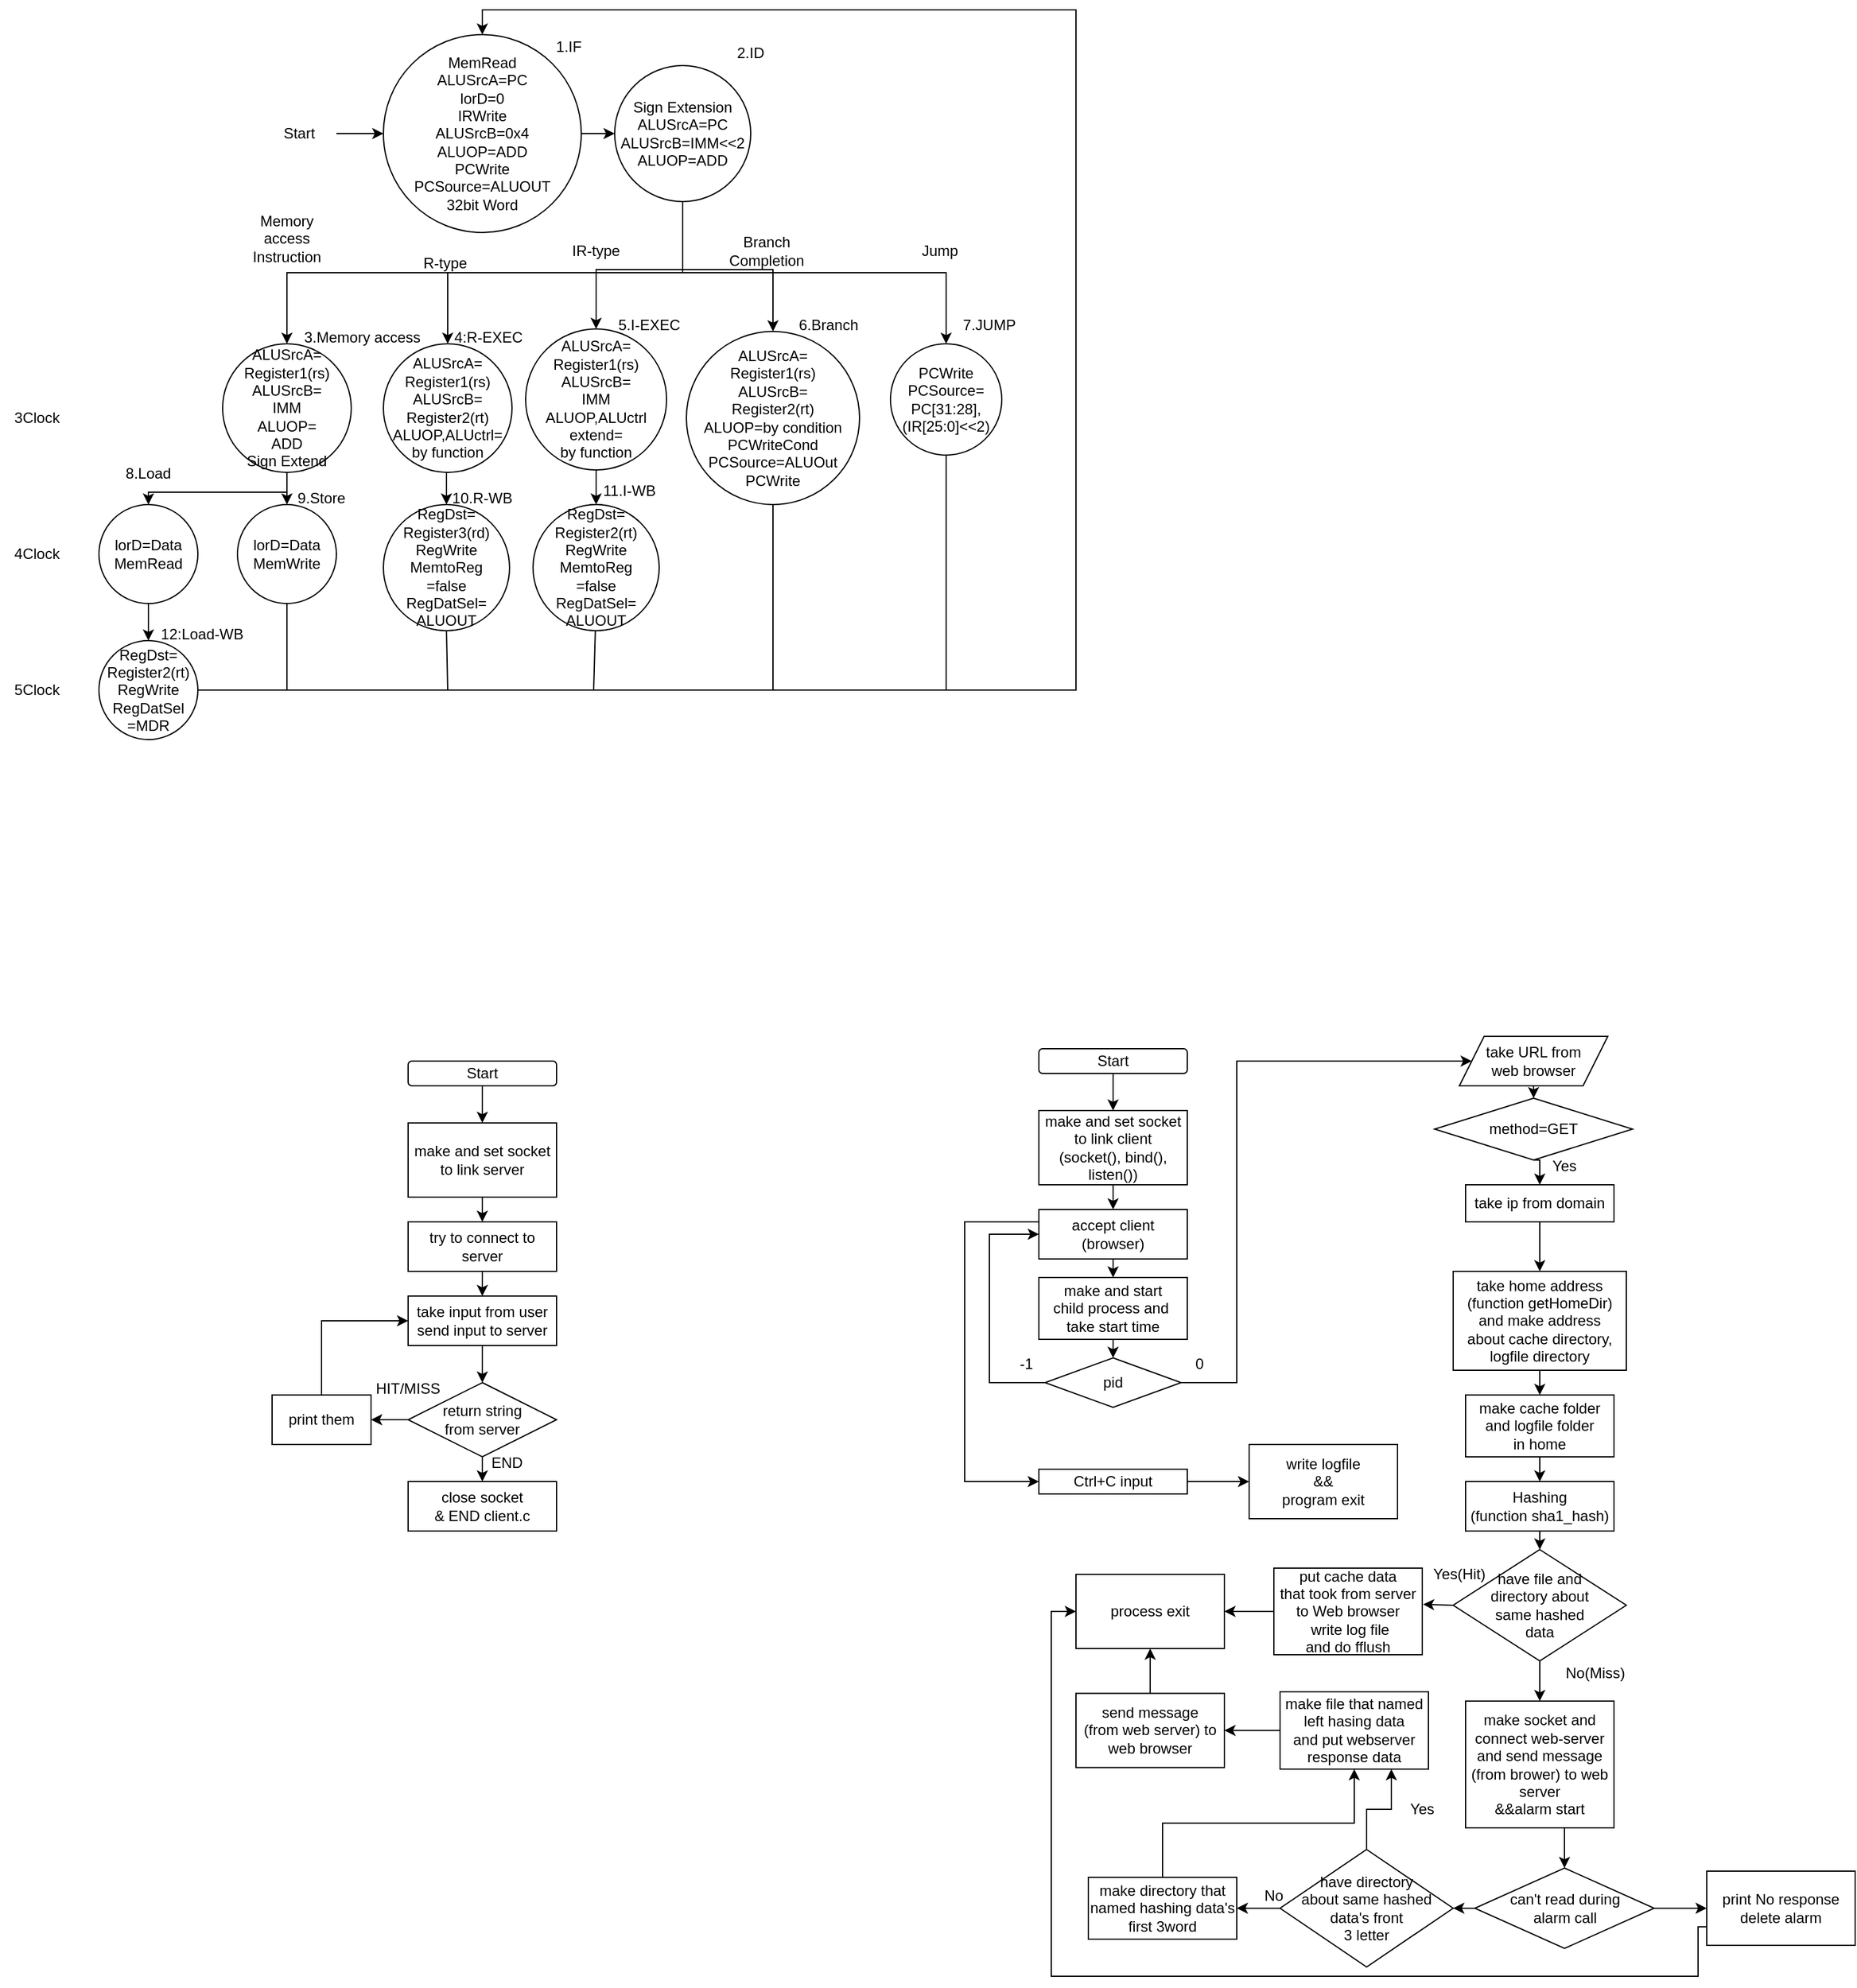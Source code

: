 <mxfile version="18.0.6" type="github"><diagram id="t_6TBzPHU2TRJwSv7pgD" name="Page-1"><mxGraphModel dx="3137" dy="1996" grid="1" gridSize="10" guides="1" tooltips="1" connect="1" arrows="1" fold="1" page="1" pageScale="1" pageWidth="827" pageHeight="1169" math="0" shadow="0"><root><mxCell id="0"/><mxCell id="1" parent="0"/><mxCell id="Y2z3vIwUoCFuLzMh5WhQ-5" style="edgeStyle=orthogonalEdgeStyle;rounded=0;orthogonalLoop=1;jettySize=auto;html=1;exitX=0.5;exitY=1;exitDx=0;exitDy=0;entryX=0.5;entryY=0;entryDx=0;entryDy=0;" parent="1" source="vjKsTmlLSWJOUTj1bVv7-1" target="Y2z3vIwUoCFuLzMh5WhQ-4" edge="1"><mxGeometry relative="1" as="geometry"/></mxCell><mxCell id="vjKsTmlLSWJOUTj1bVv7-1" value="Start" style="rounded=1;whiteSpace=wrap;html=1;" parent="1" vertex="1"><mxGeometry x="-180" y="-30" width="120" height="20" as="geometry"/></mxCell><mxCell id="vu2SXQQRVCWnUn75O9n0-8" style="edgeStyle=orthogonalEdgeStyle;rounded=0;orthogonalLoop=1;jettySize=auto;html=1;exitX=0.5;exitY=1;exitDx=0;exitDy=0;entryX=0.5;entryY=0;entryDx=0;entryDy=0;" parent="1" source="vjKsTmlLSWJOUTj1bVv7-12" target="vu2SXQQRVCWnUn75O9n0-7" edge="1"><mxGeometry relative="1" as="geometry"/></mxCell><mxCell id="vjKsTmlLSWJOUTj1bVv7-12" value="Hashing&lt;br&gt;(function sha1_hash)" style="rounded=0;whiteSpace=wrap;html=1;" parent="1" vertex="1"><mxGeometry x="165" y="320" width="120" height="40" as="geometry"/></mxCell><mxCell id="I2Csi39uXCIvPB88gHjd-7" style="edgeStyle=orthogonalEdgeStyle;rounded=0;orthogonalLoop=1;jettySize=auto;html=1;exitX=0.5;exitY=1;exitDx=0;exitDy=0;entryX=0.5;entryY=0;entryDx=0;entryDy=0;" parent="1" source="I2Csi39uXCIvPB88gHjd-2" target="I2Csi39uXCIvPB88gHjd-6" edge="1"><mxGeometry relative="1" as="geometry"/></mxCell><mxCell id="I2Csi39uXCIvPB88gHjd-2" value="take home address&lt;br&gt;(function getHomeDir)&lt;br&gt;and make address&lt;br&gt;about cache directory,&lt;br&gt;logfile directory" style="rounded=0;whiteSpace=wrap;html=1;" parent="1" vertex="1"><mxGeometry x="155" y="150" width="140" height="80" as="geometry"/></mxCell><mxCell id="nNZ8SvuSxZ7z4wQWRkxc-19" style="edgeStyle=orthogonalEdgeStyle;rounded=0;orthogonalLoop=1;jettySize=auto;html=1;exitX=0.5;exitY=1;exitDx=0;exitDy=0;entryX=0.5;entryY=0;entryDx=0;entryDy=0;" parent="1" source="I2Csi39uXCIvPB88gHjd-6" edge="1"><mxGeometry relative="1" as="geometry"><mxPoint x="225" y="320" as="targetPoint"/></mxGeometry></mxCell><mxCell id="I2Csi39uXCIvPB88gHjd-6" value="make cache folder and logfile folder&lt;br&gt;in home" style="rounded=0;whiteSpace=wrap;html=1;" parent="1" vertex="1"><mxGeometry x="165" y="250" width="120" height="50" as="geometry"/></mxCell><mxCell id="CQIo6EbV2_NXLOoVZTtR-18" style="edgeStyle=orthogonalEdgeStyle;rounded=0;orthogonalLoop=1;jettySize=auto;html=1;exitX=0;exitY=0.5;exitDx=0;exitDy=0;entryX=1;entryY=0.5;entryDx=0;entryDy=0;" parent="1" source="I2Csi39uXCIvPB88gHjd-12" target="CQIo6EbV2_NXLOoVZTtR-17" edge="1"><mxGeometry relative="1" as="geometry"/></mxCell><mxCell id="I2Csi39uXCIvPB88gHjd-12" value="make file that named left hasing data&lt;br&gt;and put webserver&lt;br&gt;response data" style="rounded=0;whiteSpace=wrap;html=1;" parent="1" vertex="1"><mxGeometry x="15" y="490" width="120" height="62.5" as="geometry"/></mxCell><mxCell id="vu2SXQQRVCWnUn75O9n0-13" style="edgeStyle=orthogonalEdgeStyle;rounded=0;orthogonalLoop=1;jettySize=auto;html=1;exitX=0;exitY=0.5;exitDx=0;exitDy=0;entryX=1.005;entryY=0.418;entryDx=0;entryDy=0;entryPerimeter=0;" parent="1" source="vu2SXQQRVCWnUn75O9n0-7" edge="1"><mxGeometry relative="1" as="geometry"><mxPoint x="130.55" y="419.26" as="targetPoint"/><Array as="points"><mxPoint x="131" y="420"/></Array></mxGeometry></mxCell><mxCell id="CQIo6EbV2_NXLOoVZTtR-10" style="edgeStyle=orthogonalEdgeStyle;rounded=0;orthogonalLoop=1;jettySize=auto;html=1;exitX=0.5;exitY=1;exitDx=0;exitDy=0;entryX=0.5;entryY=0;entryDx=0;entryDy=0;" parent="1" source="vu2SXQQRVCWnUn75O9n0-7" target="CQIo6EbV2_NXLOoVZTtR-6" edge="1"><mxGeometry relative="1" as="geometry"/></mxCell><mxCell id="vu2SXQQRVCWnUn75O9n0-7" value="have file and &lt;br&gt;directory about &lt;br&gt;same hashed &lt;br&gt;data" style="rhombus;whiteSpace=wrap;html=1;" parent="1" vertex="1"><mxGeometry x="155" y="375" width="140" height="90" as="geometry"/></mxCell><mxCell id="vu2SXQQRVCWnUn75O9n0-11" value="No(Miss)" style="text;html=1;strokeColor=none;fillColor=none;align=center;verticalAlign=middle;whiteSpace=wrap;rounded=0;" parent="1" vertex="1"><mxGeometry x="240" y="460" width="60" height="30" as="geometry"/></mxCell><mxCell id="vu2SXQQRVCWnUn75O9n0-18" value="Yes(Hit)" style="text;html=1;strokeColor=none;fillColor=none;align=center;verticalAlign=middle;whiteSpace=wrap;rounded=0;" parent="1" vertex="1"><mxGeometry x="130" y="380" width="60" height="30" as="geometry"/></mxCell><mxCell id="hi08b6Fvkj_9URR9vYfA-6" style="edgeStyle=orthogonalEdgeStyle;rounded=0;orthogonalLoop=1;jettySize=auto;html=1;exitX=0.5;exitY=0;exitDx=0;exitDy=0;entryX=0.5;entryY=1;entryDx=0;entryDy=0;" parent="1" source="hi08b6Fvkj_9URR9vYfA-2" target="I2Csi39uXCIvPB88gHjd-12" edge="1"><mxGeometry relative="1" as="geometry"/></mxCell><mxCell id="hi08b6Fvkj_9URR9vYfA-2" value="make directory that named hashing data's first 3word" style="rounded=0;whiteSpace=wrap;html=1;" parent="1" vertex="1"><mxGeometry x="-140" y="640" width="120" height="50" as="geometry"/></mxCell><mxCell id="hi08b6Fvkj_9URR9vYfA-7" value="Yes" style="text;html=1;strokeColor=none;fillColor=none;align=center;verticalAlign=middle;whiteSpace=wrap;rounded=0;" parent="1" vertex="1"><mxGeometry x="100" y="570" width="60" height="30" as="geometry"/></mxCell><mxCell id="nNZ8SvuSxZ7z4wQWRkxc-5" style="edgeStyle=orthogonalEdgeStyle;rounded=0;orthogonalLoop=1;jettySize=auto;html=1;exitX=0.5;exitY=1;exitDx=0;exitDy=0;entryX=0.5;entryY=0;entryDx=0;entryDy=0;" parent="1" source="Y2z3vIwUoCFuLzMh5WhQ-4" target="nNZ8SvuSxZ7z4wQWRkxc-4" edge="1"><mxGeometry relative="1" as="geometry"/></mxCell><mxCell id="Y2z3vIwUoCFuLzMh5WhQ-4" value="make and set socket to link client&lt;br&gt;(socket(), bind(), listen())" style="rounded=0;whiteSpace=wrap;html=1;" parent="1" vertex="1"><mxGeometry x="-180" y="20" width="120" height="60" as="geometry"/></mxCell><mxCell id="nNZ8SvuSxZ7z4wQWRkxc-8" style="edgeStyle=orthogonalEdgeStyle;rounded=0;orthogonalLoop=1;jettySize=auto;html=1;exitX=0.5;exitY=1;exitDx=0;exitDy=0;entryX=0.5;entryY=0;entryDx=0;entryDy=0;" parent="1" source="nNZ8SvuSxZ7z4wQWRkxc-4" target="nNZ8SvuSxZ7z4wQWRkxc-16" edge="1"><mxGeometry relative="1" as="geometry"><mxPoint x="-120.0" y="160" as="targetPoint"/></mxGeometry></mxCell><mxCell id="WwQHylQN8OvRQ_REzNWH-6" style="edgeStyle=orthogonalEdgeStyle;rounded=0;orthogonalLoop=1;jettySize=auto;html=1;exitX=0;exitY=0.25;exitDx=0;exitDy=0;entryX=0;entryY=0.5;entryDx=0;entryDy=0;" edge="1" parent="1" source="nNZ8SvuSxZ7z4wQWRkxc-4" target="WwQHylQN8OvRQ_REzNWH-5"><mxGeometry relative="1" as="geometry"><Array as="points"><mxPoint x="-240" y="110"/><mxPoint x="-240" y="320"/></Array></mxGeometry></mxCell><mxCell id="nNZ8SvuSxZ7z4wQWRkxc-4" value="accept client&lt;br&gt;(browser)" style="rounded=0;whiteSpace=wrap;html=1;" parent="1" vertex="1"><mxGeometry x="-180" y="100" width="120" height="40" as="geometry"/></mxCell><mxCell id="nNZ8SvuSxZ7z4wQWRkxc-11" style="edgeStyle=orthogonalEdgeStyle;rounded=0;orthogonalLoop=1;jettySize=auto;html=1;exitX=0.5;exitY=1;exitDx=0;exitDy=0;entryX=0.5;entryY=0;entryDx=0;entryDy=0;" parent="1" target="nNZ8SvuSxZ7z4wQWRkxc-10" edge="1"><mxGeometry relative="1" as="geometry"><mxPoint x="-120.0" y="200" as="sourcePoint"/></mxGeometry></mxCell><mxCell id="nNZ8SvuSxZ7z4wQWRkxc-14" style="edgeStyle=orthogonalEdgeStyle;rounded=0;orthogonalLoop=1;jettySize=auto;html=1;exitX=0;exitY=0.5;exitDx=0;exitDy=0;entryX=0;entryY=0.5;entryDx=0;entryDy=0;" parent="1" source="nNZ8SvuSxZ7z4wQWRkxc-10" target="nNZ8SvuSxZ7z4wQWRkxc-4" edge="1"><mxGeometry relative="1" as="geometry"><Array as="points"><mxPoint x="-220" y="240"/><mxPoint x="-220" y="120"/></Array></mxGeometry></mxCell><mxCell id="nNZ8SvuSxZ7z4wQWRkxc-10" value="pid" style="rhombus;whiteSpace=wrap;html=1;" parent="1" vertex="1"><mxGeometry x="-175" y="220" width="110" height="40" as="geometry"/></mxCell><mxCell id="nNZ8SvuSxZ7z4wQWRkxc-20" style="edgeStyle=orthogonalEdgeStyle;rounded=0;orthogonalLoop=1;jettySize=auto;html=1;exitX=0.25;exitY=1;exitDx=0;exitDy=0;entryX=0;entryY=0.5;entryDx=0;entryDy=0;" parent="1" source="nNZ8SvuSxZ7z4wQWRkxc-13" target="nNZ8SvuSxZ7z4wQWRkxc-17" edge="1"><mxGeometry relative="1" as="geometry"><Array as="points"><mxPoint x="-20" y="240"/><mxPoint x="-20" y="-20"/></Array></mxGeometry></mxCell><mxCell id="nNZ8SvuSxZ7z4wQWRkxc-13" value="0" style="text;html=1;strokeColor=none;fillColor=none;align=center;verticalAlign=middle;whiteSpace=wrap;rounded=0;" parent="1" vertex="1"><mxGeometry x="-80" y="210" width="60" height="30" as="geometry"/></mxCell><mxCell id="nNZ8SvuSxZ7z4wQWRkxc-15" value="-1" style="text;html=1;strokeColor=none;fillColor=none;align=center;verticalAlign=middle;whiteSpace=wrap;rounded=0;" parent="1" vertex="1"><mxGeometry x="-220" y="210" width="60" height="30" as="geometry"/></mxCell><mxCell id="nNZ8SvuSxZ7z4wQWRkxc-16" value="make and start&lt;br&gt;child process and&amp;nbsp;&lt;br&gt;take start time" style="rounded=0;whiteSpace=wrap;html=1;" parent="1" vertex="1"><mxGeometry x="-180" y="155" width="120" height="50" as="geometry"/></mxCell><mxCell id="Y353RMJcFQ483p9i0vvd-2" style="edgeStyle=orthogonalEdgeStyle;rounded=0;orthogonalLoop=1;jettySize=auto;html=1;exitX=0.5;exitY=1;exitDx=0;exitDy=0;entryX=0.5;entryY=0;entryDx=0;entryDy=0;" parent="1" source="nNZ8SvuSxZ7z4wQWRkxc-17" target="Y353RMJcFQ483p9i0vvd-1" edge="1"><mxGeometry relative="1" as="geometry"/></mxCell><mxCell id="nNZ8SvuSxZ7z4wQWRkxc-17" value="take URL from&lt;br&gt;web browser" style="shape=parallelogram;perimeter=parallelogramPerimeter;whiteSpace=wrap;html=1;fixedSize=1;" parent="1" vertex="1"><mxGeometry x="160" y="-40" width="120" height="40" as="geometry"/></mxCell><mxCell id="nNZ8SvuSxZ7z4wQWRkxc-32" style="edgeStyle=orthogonalEdgeStyle;rounded=0;orthogonalLoop=1;jettySize=auto;html=1;exitX=0.5;exitY=1;exitDx=0;exitDy=0;entryX=0.5;entryY=0;entryDx=0;entryDy=0;" parent="1" source="nNZ8SvuSxZ7z4wQWRkxc-33" target="nNZ8SvuSxZ7z4wQWRkxc-35" edge="1"><mxGeometry relative="1" as="geometry"/></mxCell><mxCell id="nNZ8SvuSxZ7z4wQWRkxc-33" value="Start" style="rounded=1;whiteSpace=wrap;html=1;" parent="1" vertex="1"><mxGeometry x="-690" y="-20" width="120" height="20" as="geometry"/></mxCell><mxCell id="nNZ8SvuSxZ7z4wQWRkxc-34" style="edgeStyle=orthogonalEdgeStyle;rounded=0;orthogonalLoop=1;jettySize=auto;html=1;exitX=0.5;exitY=1;exitDx=0;exitDy=0;entryX=0.5;entryY=0;entryDx=0;entryDy=0;" parent="1" source="nNZ8SvuSxZ7z4wQWRkxc-35" target="nNZ8SvuSxZ7z4wQWRkxc-37" edge="1"><mxGeometry relative="1" as="geometry"/></mxCell><mxCell id="nNZ8SvuSxZ7z4wQWRkxc-35" value="make and set socket to link server" style="rounded=0;whiteSpace=wrap;html=1;" parent="1" vertex="1"><mxGeometry x="-690" y="30" width="120" height="60" as="geometry"/></mxCell><mxCell id="nNZ8SvuSxZ7z4wQWRkxc-45" style="edgeStyle=orthogonalEdgeStyle;rounded=0;orthogonalLoop=1;jettySize=auto;html=1;exitX=0.5;exitY=1;exitDx=0;exitDy=0;entryX=0.5;entryY=0;entryDx=0;entryDy=0;" parent="1" source="nNZ8SvuSxZ7z4wQWRkxc-37" target="nNZ8SvuSxZ7z4wQWRkxc-44" edge="1"><mxGeometry relative="1" as="geometry"/></mxCell><mxCell id="nNZ8SvuSxZ7z4wQWRkxc-37" value="try to connect to server" style="rounded=0;whiteSpace=wrap;html=1;" parent="1" vertex="1"><mxGeometry x="-690" y="110" width="120" height="40" as="geometry"/></mxCell><mxCell id="nNZ8SvuSxZ7z4wQWRkxc-47" style="edgeStyle=orthogonalEdgeStyle;rounded=0;orthogonalLoop=1;jettySize=auto;html=1;exitX=0.5;exitY=1;exitDx=0;exitDy=0;entryX=0.5;entryY=0;entryDx=0;entryDy=0;" parent="1" source="nNZ8SvuSxZ7z4wQWRkxc-44" edge="1"><mxGeometry relative="1" as="geometry"><mxPoint x="-630" y="240" as="targetPoint"/></mxGeometry></mxCell><mxCell id="nNZ8SvuSxZ7z4wQWRkxc-44" value="take input from user&lt;br&gt;send input to server" style="rounded=0;whiteSpace=wrap;html=1;" parent="1" vertex="1"><mxGeometry x="-690" y="170" width="120" height="40" as="geometry"/></mxCell><mxCell id="nNZ8SvuSxZ7z4wQWRkxc-50" style="edgeStyle=orthogonalEdgeStyle;rounded=0;orthogonalLoop=1;jettySize=auto;html=1;exitX=0;exitY=0.5;exitDx=0;exitDy=0;entryX=1;entryY=0.5;entryDx=0;entryDy=0;" parent="1" source="nNZ8SvuSxZ7z4wQWRkxc-48" target="nNZ8SvuSxZ7z4wQWRkxc-49" edge="1"><mxGeometry relative="1" as="geometry"/></mxCell><mxCell id="nNZ8SvuSxZ7z4wQWRkxc-54" style="edgeStyle=orthogonalEdgeStyle;rounded=0;orthogonalLoop=1;jettySize=auto;html=1;exitX=0.5;exitY=1;exitDx=0;exitDy=0;entryX=0.5;entryY=0;entryDx=0;entryDy=0;" parent="1" source="nNZ8SvuSxZ7z4wQWRkxc-48" target="nNZ8SvuSxZ7z4wQWRkxc-53" edge="1"><mxGeometry relative="1" as="geometry"/></mxCell><mxCell id="nNZ8SvuSxZ7z4wQWRkxc-48" value="return string&lt;br&gt;from server" style="rhombus;whiteSpace=wrap;html=1;" parent="1" vertex="1"><mxGeometry x="-690" y="240" width="120" height="60" as="geometry"/></mxCell><mxCell id="nNZ8SvuSxZ7z4wQWRkxc-51" style="edgeStyle=orthogonalEdgeStyle;rounded=0;orthogonalLoop=1;jettySize=auto;html=1;exitX=0.5;exitY=0;exitDx=0;exitDy=0;entryX=0;entryY=0.5;entryDx=0;entryDy=0;" parent="1" source="nNZ8SvuSxZ7z4wQWRkxc-49" target="nNZ8SvuSxZ7z4wQWRkxc-44" edge="1"><mxGeometry relative="1" as="geometry"/></mxCell><mxCell id="nNZ8SvuSxZ7z4wQWRkxc-49" value="print them" style="rounded=0;whiteSpace=wrap;html=1;" parent="1" vertex="1"><mxGeometry x="-800" y="250" width="80" height="40" as="geometry"/></mxCell><mxCell id="nNZ8SvuSxZ7z4wQWRkxc-52" value="HIT/MISS" style="text;html=1;strokeColor=none;fillColor=none;align=center;verticalAlign=middle;whiteSpace=wrap;rounded=0;" parent="1" vertex="1"><mxGeometry x="-720" y="230" width="60" height="30" as="geometry"/></mxCell><mxCell id="nNZ8SvuSxZ7z4wQWRkxc-53" value="close socket&lt;br&gt;&amp;amp; END client.c" style="rounded=0;whiteSpace=wrap;html=1;" parent="1" vertex="1"><mxGeometry x="-690" y="320" width="120" height="40" as="geometry"/></mxCell><mxCell id="nNZ8SvuSxZ7z4wQWRkxc-55" value="END" style="text;html=1;strokeColor=none;fillColor=none;align=center;verticalAlign=middle;whiteSpace=wrap;rounded=0;" parent="1" vertex="1"><mxGeometry x="-640" y="290" width="60" height="30" as="geometry"/></mxCell><mxCell id="oSIjcXwGBruGF7GxRcp6-10" style="edgeStyle=orthogonalEdgeStyle;rounded=0;orthogonalLoop=1;jettySize=auto;html=1;exitX=1;exitY=0.5;exitDx=0;exitDy=0;entryX=0;entryY=0.5;entryDx=0;entryDy=0;" parent="1" source="oSIjcXwGBruGF7GxRcp6-2" target="oSIjcXwGBruGF7GxRcp6-3" edge="1"><mxGeometry relative="1" as="geometry"/></mxCell><mxCell id="oSIjcXwGBruGF7GxRcp6-2" value="MemRead&lt;br&gt;ALUSrcA=PC&lt;br&gt;lorD=0&lt;br&gt;IRWrite&lt;br&gt;ALUSrcB=0x4&lt;br&gt;ALUOP=ADD&lt;br&gt;PCWrite&lt;br&gt;PCSource=ALUOUT&lt;br&gt;32bit Word" style="ellipse;whiteSpace=wrap;html=1;aspect=fixed;" parent="1" vertex="1"><mxGeometry x="-710" y="-850" width="160" height="160" as="geometry"/></mxCell><mxCell id="oSIjcXwGBruGF7GxRcp6-11" style="edgeStyle=orthogonalEdgeStyle;rounded=0;orthogonalLoop=1;jettySize=auto;html=1;exitX=0.5;exitY=1;exitDx=0;exitDy=0;entryX=0.5;entryY=0;entryDx=0;entryDy=0;" parent="1" source="oSIjcXwGBruGF7GxRcp6-3" target="oSIjcXwGBruGF7GxRcp6-9" edge="1"><mxGeometry relative="1" as="geometry"/></mxCell><mxCell id="oSIjcXwGBruGF7GxRcp6-12" style="edgeStyle=orthogonalEdgeStyle;rounded=0;orthogonalLoop=1;jettySize=auto;html=1;exitX=0.5;exitY=1;exitDx=0;exitDy=0;entryX=0.5;entryY=0;entryDx=0;entryDy=0;" parent="1" source="oSIjcXwGBruGF7GxRcp6-3" target="oSIjcXwGBruGF7GxRcp6-4" edge="1"><mxGeometry relative="1" as="geometry"/></mxCell><mxCell id="oSIjcXwGBruGF7GxRcp6-13" style="edgeStyle=orthogonalEdgeStyle;rounded=0;orthogonalLoop=1;jettySize=auto;html=1;exitX=0.5;exitY=1;exitDx=0;exitDy=0;entryX=0.5;entryY=0;entryDx=0;entryDy=0;" parent="1" source="oSIjcXwGBruGF7GxRcp6-3" target="oSIjcXwGBruGF7GxRcp6-5" edge="1"><mxGeometry relative="1" as="geometry"><Array as="points"><mxPoint x="-468" y="-660"/><mxPoint x="-538" y="-660"/></Array></mxGeometry></mxCell><mxCell id="oSIjcXwGBruGF7GxRcp6-14" style="edgeStyle=orthogonalEdgeStyle;rounded=0;orthogonalLoop=1;jettySize=auto;html=1;exitX=0.5;exitY=1;exitDx=0;exitDy=0;entryX=0.5;entryY=0;entryDx=0;entryDy=0;" parent="1" source="oSIjcXwGBruGF7GxRcp6-3" target="oSIjcXwGBruGF7GxRcp6-6" edge="1"><mxGeometry relative="1" as="geometry"><Array as="points"><mxPoint x="-468" y="-660"/><mxPoint x="-395" y="-660"/></Array></mxGeometry></mxCell><mxCell id="oSIjcXwGBruGF7GxRcp6-15" style="edgeStyle=orthogonalEdgeStyle;rounded=0;orthogonalLoop=1;jettySize=auto;html=1;exitX=0.5;exitY=1;exitDx=0;exitDy=0;entryX=0.5;entryY=0;entryDx=0;entryDy=0;" parent="1" source="oSIjcXwGBruGF7GxRcp6-3" target="oSIjcXwGBruGF7GxRcp6-7" edge="1"><mxGeometry relative="1" as="geometry"/></mxCell><mxCell id="oSIjcXwGBruGF7GxRcp6-3" value="Sign Extension&lt;br&gt;ALUSrcA=PC&lt;br&gt;ALUSrcB=IMM&amp;lt;&amp;lt;2&lt;br&gt;ALUOP=ADD" style="ellipse;whiteSpace=wrap;html=1;aspect=fixed;" parent="1" vertex="1"><mxGeometry x="-523" y="-825" width="110" height="110" as="geometry"/></mxCell><mxCell id="oSIjcXwGBruGF7GxRcp6-32" style="edgeStyle=orthogonalEdgeStyle;rounded=0;orthogonalLoop=1;jettySize=auto;html=1;exitX=0.5;exitY=1;exitDx=0;exitDy=0;entryX=0.5;entryY=0;entryDx=0;entryDy=0;" parent="1" source="oSIjcXwGBruGF7GxRcp6-4" target="oSIjcXwGBruGF7GxRcp6-28" edge="1"><mxGeometry relative="1" as="geometry"/></mxCell><mxCell id="oSIjcXwGBruGF7GxRcp6-4" value="ALUSrcA=&lt;br&gt;Register1(rs)&lt;br&gt;ALUSrcB=&lt;br&gt;Register2(rt)&lt;br&gt;ALUOP,ALUctrl= &lt;br&gt;by function" style="ellipse;whiteSpace=wrap;html=1;aspect=fixed;" parent="1" vertex="1"><mxGeometry x="-710" y="-600" width="104" height="104" as="geometry"/></mxCell><mxCell id="oSIjcXwGBruGF7GxRcp6-34" style="edgeStyle=orthogonalEdgeStyle;rounded=0;orthogonalLoop=1;jettySize=auto;html=1;exitX=0.5;exitY=1;exitDx=0;exitDy=0;entryX=0.5;entryY=0;entryDx=0;entryDy=0;" parent="1" source="oSIjcXwGBruGF7GxRcp6-5" target="oSIjcXwGBruGF7GxRcp6-33" edge="1"><mxGeometry relative="1" as="geometry"/></mxCell><mxCell id="oSIjcXwGBruGF7GxRcp6-5" value="ALUSrcA=&lt;br&gt;Register1(rs)&lt;br&gt;ALUSrcB=&lt;br&gt;IMM&lt;br&gt;ALUOP,ALUctrl&lt;br&gt;extend= &lt;br&gt;by function" style="ellipse;whiteSpace=wrap;html=1;aspect=fixed;" parent="1" vertex="1"><mxGeometry x="-595" y="-612" width="114" height="114" as="geometry"/></mxCell><mxCell id="oSIjcXwGBruGF7GxRcp6-6" value="ALUSrcA=&lt;br&gt;Register1(rs)&lt;br&gt;ALUSrcB=&lt;br&gt;Register2(rt)&lt;br&gt;ALUOP=by condition&lt;br&gt;PCWriteCond&lt;br&gt;PCSource=ALUOut&lt;br&gt;PCWrite" style="ellipse;whiteSpace=wrap;html=1;aspect=fixed;" parent="1" vertex="1"><mxGeometry x="-465" y="-610" width="140" height="140" as="geometry"/></mxCell><mxCell id="oSIjcXwGBruGF7GxRcp6-7" value="PCWrite&lt;br&gt;PCSource=&lt;br&gt;PC[31:28],(IR[25:0]&amp;lt;&amp;lt;2)" style="ellipse;whiteSpace=wrap;html=1;aspect=fixed;" parent="1" vertex="1"><mxGeometry x="-300" y="-600" width="90" height="90" as="geometry"/></mxCell><mxCell id="oSIjcXwGBruGF7GxRcp6-24" style="edgeStyle=orthogonalEdgeStyle;rounded=0;orthogonalLoop=1;jettySize=auto;html=1;exitX=0.5;exitY=1;exitDx=0;exitDy=0;entryX=0.5;entryY=0;entryDx=0;entryDy=0;" parent="1" source="oSIjcXwGBruGF7GxRcp6-9" target="oSIjcXwGBruGF7GxRcp6-22" edge="1"><mxGeometry relative="1" as="geometry"/></mxCell><mxCell id="oSIjcXwGBruGF7GxRcp6-25" style="edgeStyle=orthogonalEdgeStyle;rounded=0;orthogonalLoop=1;jettySize=auto;html=1;exitX=0.5;exitY=1;exitDx=0;exitDy=0;entryX=0.5;entryY=0;entryDx=0;entryDy=0;" parent="1" source="oSIjcXwGBruGF7GxRcp6-9" target="oSIjcXwGBruGF7GxRcp6-23" edge="1"><mxGeometry relative="1" as="geometry"><Array as="points"><mxPoint x="-788" y="-480"/><mxPoint x="-900" y="-480"/></Array></mxGeometry></mxCell><mxCell id="oSIjcXwGBruGF7GxRcp6-9" value="ALUSrcA=&lt;br&gt;Register1(rs)&lt;br&gt;ALUSrcB=&lt;br&gt;IMM&lt;br&gt;ALUOP= &lt;br&gt;ADD&lt;br&gt;Sign Extend" style="ellipse;whiteSpace=wrap;html=1;aspect=fixed;" parent="1" vertex="1"><mxGeometry x="-840" y="-600" width="104" height="104" as="geometry"/></mxCell><mxCell id="oSIjcXwGBruGF7GxRcp6-16" value="Memory access&lt;br&gt;Instruction" style="text;html=1;strokeColor=none;fillColor=none;align=center;verticalAlign=middle;whiteSpace=wrap;rounded=0;" parent="1" vertex="1"><mxGeometry x="-818" y="-700" width="60" height="30" as="geometry"/></mxCell><mxCell id="oSIjcXwGBruGF7GxRcp6-17" value="R-type" style="text;html=1;strokeColor=none;fillColor=none;align=center;verticalAlign=middle;whiteSpace=wrap;rounded=0;" parent="1" vertex="1"><mxGeometry x="-690" y="-680" width="60" height="30" as="geometry"/></mxCell><mxCell id="oSIjcXwGBruGF7GxRcp6-18" value="IR-type" style="text;html=1;strokeColor=none;fillColor=none;align=center;verticalAlign=middle;whiteSpace=wrap;rounded=0;" parent="1" vertex="1"><mxGeometry x="-568" y="-690" width="60" height="30" as="geometry"/></mxCell><mxCell id="oSIjcXwGBruGF7GxRcp6-20" value="Branch Completion" style="text;html=1;strokeColor=none;fillColor=none;align=center;verticalAlign=middle;whiteSpace=wrap;rounded=0;" parent="1" vertex="1"><mxGeometry x="-430" y="-690" width="60" height="30" as="geometry"/></mxCell><mxCell id="oSIjcXwGBruGF7GxRcp6-21" value="Jump" style="text;html=1;strokeColor=none;fillColor=none;align=center;verticalAlign=middle;whiteSpace=wrap;rounded=0;" parent="1" vertex="1"><mxGeometry x="-290" y="-690" width="60" height="30" as="geometry"/></mxCell><mxCell id="oSIjcXwGBruGF7GxRcp6-22" value="lorD=Data&lt;br&gt;MemWrite" style="ellipse;whiteSpace=wrap;html=1;aspect=fixed;" parent="1" vertex="1"><mxGeometry x="-828" y="-470" width="80" height="80" as="geometry"/></mxCell><mxCell id="oSIjcXwGBruGF7GxRcp6-38" style="edgeStyle=orthogonalEdgeStyle;rounded=0;orthogonalLoop=1;jettySize=auto;html=1;exitX=0.5;exitY=1;exitDx=0;exitDy=0;entryX=0.5;entryY=0;entryDx=0;entryDy=0;" parent="1" source="oSIjcXwGBruGF7GxRcp6-23" target="oSIjcXwGBruGF7GxRcp6-35" edge="1"><mxGeometry relative="1" as="geometry"/></mxCell><mxCell id="oSIjcXwGBruGF7GxRcp6-23" value="lorD=Data&lt;br&gt;MemRead" style="ellipse;whiteSpace=wrap;html=1;aspect=fixed;" parent="1" vertex="1"><mxGeometry x="-940" y="-470" width="80" height="80" as="geometry"/></mxCell><mxCell id="oSIjcXwGBruGF7GxRcp6-26" value="8.Load" style="text;html=1;strokeColor=none;fillColor=none;align=center;verticalAlign=middle;whiteSpace=wrap;rounded=0;" parent="1" vertex="1"><mxGeometry x="-930" y="-510" width="60" height="30" as="geometry"/></mxCell><mxCell id="oSIjcXwGBruGF7GxRcp6-27" value="9.Store" style="text;html=1;strokeColor=none;fillColor=none;align=center;verticalAlign=middle;whiteSpace=wrap;rounded=0;" parent="1" vertex="1"><mxGeometry x="-790" y="-490" width="60" height="30" as="geometry"/></mxCell><mxCell id="oSIjcXwGBruGF7GxRcp6-28" value="RegDst=&lt;br&gt;Register3(rd)&lt;br&gt;RegWrite&lt;br&gt;MemtoReg&lt;br&gt;=false&lt;br&gt;RegDatSel=&lt;br&gt;ALUOUT" style="ellipse;whiteSpace=wrap;html=1;aspect=fixed;" parent="1" vertex="1"><mxGeometry x="-710" y="-470" width="102" height="102" as="geometry"/></mxCell><mxCell id="oSIjcXwGBruGF7GxRcp6-33" value="RegDst=&lt;br&gt;Register3(rd)&lt;br&gt;RegWrite&lt;br&gt;MemtoReg&lt;br&gt;=false" style="ellipse;whiteSpace=wrap;html=1;aspect=fixed;" parent="1" vertex="1"><mxGeometry x="-578" y="-470" width="80" height="80" as="geometry"/></mxCell><mxCell id="oSIjcXwGBruGF7GxRcp6-39" style="edgeStyle=orthogonalEdgeStyle;rounded=0;orthogonalLoop=1;jettySize=auto;html=1;exitX=1;exitY=0.5;exitDx=0;exitDy=0;entryX=0.5;entryY=0;entryDx=0;entryDy=0;" parent="1" source="oSIjcXwGBruGF7GxRcp6-35" target="oSIjcXwGBruGF7GxRcp6-2" edge="1"><mxGeometry relative="1" as="geometry"><Array as="points"><mxPoint x="-150" y="-320"/><mxPoint x="-150" y="-870"/><mxPoint x="-630" y="-870"/></Array></mxGeometry></mxCell><mxCell id="oSIjcXwGBruGF7GxRcp6-35" value="RegDst=&lt;br&gt;Register2(rt)&lt;br&gt;RegWrite&lt;br&gt;RegDatSel&lt;br&gt;=MDR" style="ellipse;whiteSpace=wrap;html=1;aspect=fixed;" parent="1" vertex="1"><mxGeometry x="-940" y="-360" width="80" height="80" as="geometry"/></mxCell><mxCell id="oSIjcXwGBruGF7GxRcp6-37" style="edgeStyle=orthogonalEdgeStyle;rounded=0;orthogonalLoop=1;jettySize=auto;html=1;exitX=1;exitY=0.5;exitDx=0;exitDy=0;entryX=0;entryY=0.5;entryDx=0;entryDy=0;" parent="1" source="oSIjcXwGBruGF7GxRcp6-36" target="oSIjcXwGBruGF7GxRcp6-2" edge="1"><mxGeometry relative="1" as="geometry"/></mxCell><mxCell id="oSIjcXwGBruGF7GxRcp6-36" value="Start" style="text;html=1;strokeColor=none;fillColor=none;align=center;verticalAlign=middle;whiteSpace=wrap;rounded=0;" parent="1" vertex="1"><mxGeometry x="-808" y="-785" width="60" height="30" as="geometry"/></mxCell><mxCell id="oSIjcXwGBruGF7GxRcp6-41" value="" style="endArrow=none;html=1;rounded=0;entryX=0.5;entryY=1;entryDx=0;entryDy=0;" parent="1" target="oSIjcXwGBruGF7GxRcp6-7" edge="1"><mxGeometry width="50" height="50" relative="1" as="geometry"><mxPoint x="-255" y="-320" as="sourcePoint"/><mxPoint x="-410" y="-550" as="targetPoint"/></mxGeometry></mxCell><mxCell id="oSIjcXwGBruGF7GxRcp6-43" value="" style="endArrow=none;html=1;rounded=0;exitX=0.5;exitY=1;exitDx=0;exitDy=0;" parent="1" source="oSIjcXwGBruGF7GxRcp6-6" edge="1"><mxGeometry width="50" height="50" relative="1" as="geometry"><mxPoint x="-460" y="-500" as="sourcePoint"/><mxPoint x="-395" y="-320" as="targetPoint"/></mxGeometry></mxCell><mxCell id="oSIjcXwGBruGF7GxRcp6-44" value="" style="endArrow=none;html=1;rounded=0;exitX=0.5;exitY=1;exitDx=0;exitDy=0;" parent="1" source="oSIjcXwGBruGF7GxRcp6-33" edge="1"><mxGeometry width="50" height="50" relative="1" as="geometry"><mxPoint x="-460" y="-500" as="sourcePoint"/><mxPoint x="-540" y="-320" as="targetPoint"/></mxGeometry></mxCell><mxCell id="oSIjcXwGBruGF7GxRcp6-45" value="" style="endArrow=none;html=1;rounded=0;exitX=0.5;exitY=1;exitDx=0;exitDy=0;" parent="1" source="oSIjcXwGBruGF7GxRcp6-28" edge="1"><mxGeometry width="50" height="50" relative="1" as="geometry"><mxPoint x="-460" y="-500" as="sourcePoint"/><mxPoint x="-658" y="-320" as="targetPoint"/></mxGeometry></mxCell><mxCell id="oSIjcXwGBruGF7GxRcp6-46" value="" style="endArrow=none;html=1;rounded=0;exitX=0.5;exitY=1;exitDx=0;exitDy=0;" parent="1" source="oSIjcXwGBruGF7GxRcp6-22" edge="1"><mxGeometry width="50" height="50" relative="1" as="geometry"><mxPoint x="-570" y="-500" as="sourcePoint"/><mxPoint x="-788" y="-320" as="targetPoint"/></mxGeometry></mxCell><mxCell id="oSIjcXwGBruGF7GxRcp6-47" value="3Clock" style="text;html=1;strokeColor=none;fillColor=none;align=center;verticalAlign=middle;whiteSpace=wrap;rounded=0;" parent="1" vertex="1"><mxGeometry x="-1020" y="-555" width="60" height="30" as="geometry"/></mxCell><mxCell id="oSIjcXwGBruGF7GxRcp6-48" value="4Clock" style="text;html=1;strokeColor=none;fillColor=none;align=center;verticalAlign=middle;whiteSpace=wrap;rounded=0;" parent="1" vertex="1"><mxGeometry x="-1020" y="-445" width="60" height="30" as="geometry"/></mxCell><mxCell id="oSIjcXwGBruGF7GxRcp6-49" value="5Clock" style="text;html=1;strokeColor=none;fillColor=none;align=center;verticalAlign=middle;whiteSpace=wrap;rounded=0;" parent="1" vertex="1"><mxGeometry x="-1020" y="-335" width="60" height="30" as="geometry"/></mxCell><mxCell id="oSIjcXwGBruGF7GxRcp6-50" value="1.IF" style="text;html=1;strokeColor=none;fillColor=none;align=center;verticalAlign=middle;whiteSpace=wrap;rounded=0;" parent="1" vertex="1"><mxGeometry x="-590" y="-855" width="60" height="30" as="geometry"/></mxCell><mxCell id="oSIjcXwGBruGF7GxRcp6-51" value="2.ID" style="text;html=1;strokeColor=none;fillColor=none;align=center;verticalAlign=middle;whiteSpace=wrap;rounded=0;" parent="1" vertex="1"><mxGeometry x="-443" y="-850" width="60" height="30" as="geometry"/></mxCell><mxCell id="0Ko2_ak4A7saZXzcyRrK-1" value="RegDst=&lt;br&gt;Register2(rt)&lt;br&gt;RegWrite&lt;br&gt;MemtoReg&lt;br&gt;=false&lt;br&gt;RegDatSel=&lt;br&gt;ALUOUT" style="ellipse;whiteSpace=wrap;html=1;aspect=fixed;" parent="1" vertex="1"><mxGeometry x="-589" y="-470" width="102" height="102" as="geometry"/></mxCell><mxCell id="TjrlN2TW7ZmEzhY2OhVJ-1" value="4:R-EXEC" style="text;html=1;strokeColor=none;fillColor=none;align=center;verticalAlign=middle;whiteSpace=wrap;rounded=0;" parent="1" vertex="1"><mxGeometry x="-655" y="-620" width="60" height="30" as="geometry"/></mxCell><mxCell id="TjrlN2TW7ZmEzhY2OhVJ-2" value="10.R-WB" style="text;html=1;strokeColor=none;fillColor=none;align=center;verticalAlign=middle;whiteSpace=wrap;rounded=0;" parent="1" vertex="1"><mxGeometry x="-660" y="-490" width="60" height="30" as="geometry"/></mxCell><mxCell id="TjrlN2TW7ZmEzhY2OhVJ-3" value="6.Branch" style="text;html=1;strokeColor=none;fillColor=none;align=center;verticalAlign=middle;whiteSpace=wrap;rounded=0;" parent="1" vertex="1"><mxGeometry x="-380" y="-630" width="60" height="30" as="geometry"/></mxCell><mxCell id="TjrlN2TW7ZmEzhY2OhVJ-4" value="7.JUMP" style="text;html=1;strokeColor=none;fillColor=none;align=center;verticalAlign=middle;whiteSpace=wrap;rounded=0;" parent="1" vertex="1"><mxGeometry x="-250" y="-630" width="60" height="30" as="geometry"/></mxCell><mxCell id="TjrlN2TW7ZmEzhY2OhVJ-5" value="5.I-EXEC" style="text;html=1;strokeColor=none;fillColor=none;align=center;verticalAlign=middle;whiteSpace=wrap;rounded=0;" parent="1" vertex="1"><mxGeometry x="-530" y="-630" width="70" height="30" as="geometry"/></mxCell><mxCell id="TjrlN2TW7ZmEzhY2OhVJ-6" value="3.Memory access" style="text;html=1;strokeColor=none;fillColor=none;align=center;verticalAlign=middle;whiteSpace=wrap;rounded=0;" parent="1" vertex="1"><mxGeometry x="-780" y="-620" width="106" height="30" as="geometry"/></mxCell><mxCell id="TjrlN2TW7ZmEzhY2OhVJ-9" value="11.I-WB" style="text;html=1;strokeColor=none;fillColor=none;align=center;verticalAlign=middle;whiteSpace=wrap;rounded=0;" parent="1" vertex="1"><mxGeometry x="-541" y="-496" width="60" height="30" as="geometry"/></mxCell><mxCell id="TjrlN2TW7ZmEzhY2OhVJ-10" value="12:Load-WB" style="text;html=1;strokeColor=none;fillColor=none;align=center;verticalAlign=middle;whiteSpace=wrap;rounded=0;" parent="1" vertex="1"><mxGeometry x="-895" y="-380" width="77" height="30" as="geometry"/></mxCell><mxCell id="CQIo6EbV2_NXLOoVZTtR-3" style="edgeStyle=orthogonalEdgeStyle;rounded=0;orthogonalLoop=1;jettySize=auto;html=1;exitX=0.5;exitY=1;exitDx=0;exitDy=0;entryX=0.5;entryY=0;entryDx=0;entryDy=0;" parent="1" source="Y353RMJcFQ483p9i0vvd-1" target="CQIo6EbV2_NXLOoVZTtR-1" edge="1"><mxGeometry relative="1" as="geometry"/></mxCell><mxCell id="Y353RMJcFQ483p9i0vvd-1" value="method=GET" style="rhombus;whiteSpace=wrap;html=1;" parent="1" vertex="1"><mxGeometry x="140" y="10" width="160" height="50" as="geometry"/></mxCell><mxCell id="Y353RMJcFQ483p9i0vvd-4" value="Yes" style="text;html=1;strokeColor=none;fillColor=none;align=center;verticalAlign=middle;whiteSpace=wrap;rounded=0;" parent="1" vertex="1"><mxGeometry x="215" y="50" width="60" height="30" as="geometry"/></mxCell><mxCell id="CQIo6EbV2_NXLOoVZTtR-4" style="edgeStyle=orthogonalEdgeStyle;rounded=0;orthogonalLoop=1;jettySize=auto;html=1;exitX=0.5;exitY=1;exitDx=0;exitDy=0;entryX=0.5;entryY=0;entryDx=0;entryDy=0;" parent="1" source="CQIo6EbV2_NXLOoVZTtR-1" target="I2Csi39uXCIvPB88gHjd-2" edge="1"><mxGeometry relative="1" as="geometry"/></mxCell><mxCell id="CQIo6EbV2_NXLOoVZTtR-1" value="take ip from domain&lt;br&gt;" style="rounded=0;whiteSpace=wrap;html=1;" parent="1" vertex="1"><mxGeometry x="165" y="80" width="120" height="30" as="geometry"/></mxCell><mxCell id="CQIo6EbV2_NXLOoVZTtR-23" style="edgeStyle=orthogonalEdgeStyle;rounded=0;orthogonalLoop=1;jettySize=auto;html=1;exitX=0.5;exitY=1;exitDx=0;exitDy=0;entryX=0.5;entryY=0;entryDx=0;entryDy=0;" parent="1" source="CQIo6EbV2_NXLOoVZTtR-6" target="CQIo6EbV2_NXLOoVZTtR-21" edge="1"><mxGeometry relative="1" as="geometry"/></mxCell><mxCell id="CQIo6EbV2_NXLOoVZTtR-6" value="&lt;span&gt;make socket and connect web-server&lt;br&gt;and send message (from brower) to web server&lt;br&gt;&amp;amp;&amp;amp;alarm start&lt;br&gt;&lt;/span&gt;" style="rounded=0;whiteSpace=wrap;html=1;" parent="1" vertex="1"><mxGeometry x="165" y="497.5" width="120" height="102.5" as="geometry"/></mxCell><mxCell id="CQIo6EbV2_NXLOoVZTtR-13" style="edgeStyle=orthogonalEdgeStyle;rounded=0;orthogonalLoop=1;jettySize=auto;html=1;exitX=0;exitY=0.5;exitDx=0;exitDy=0;entryX=1;entryY=0.5;entryDx=0;entryDy=0;" parent="1" source="CQIo6EbV2_NXLOoVZTtR-7" target="hi08b6Fvkj_9URR9vYfA-2" edge="1"><mxGeometry relative="1" as="geometry"/></mxCell><mxCell id="CQIo6EbV2_NXLOoVZTtR-19" style="edgeStyle=orthogonalEdgeStyle;rounded=0;orthogonalLoop=1;jettySize=auto;html=1;exitX=0.5;exitY=0;exitDx=0;exitDy=0;entryX=0.75;entryY=1;entryDx=0;entryDy=0;" parent="1" source="CQIo6EbV2_NXLOoVZTtR-7" target="I2Csi39uXCIvPB88gHjd-12" edge="1"><mxGeometry relative="1" as="geometry"/></mxCell><mxCell id="CQIo6EbV2_NXLOoVZTtR-7" value="have directory &lt;br&gt;about same hashed data's front &lt;br&gt;3 letter" style="rhombus;whiteSpace=wrap;html=1;" parent="1" vertex="1"><mxGeometry x="15" y="617.5" width="140" height="95" as="geometry"/></mxCell><mxCell id="WwQHylQN8OvRQ_REzNWH-3" style="edgeStyle=orthogonalEdgeStyle;rounded=0;orthogonalLoop=1;jettySize=auto;html=1;exitX=0;exitY=0.5;exitDx=0;exitDy=0;entryX=1;entryY=0.5;entryDx=0;entryDy=0;" edge="1" parent="1" source="CQIo6EbV2_NXLOoVZTtR-11" target="WwQHylQN8OvRQ_REzNWH-1"><mxGeometry relative="1" as="geometry"/></mxCell><mxCell id="CQIo6EbV2_NXLOoVZTtR-11" value="put cache data&lt;br&gt;that took from server&lt;br&gt;to Web browser&lt;br&gt;&amp;nbsp;write log file&lt;br&gt;and do fflush" style="rounded=0;whiteSpace=wrap;html=1;" parent="1" vertex="1"><mxGeometry x="10" y="390" width="120" height="70" as="geometry"/></mxCell><mxCell id="WwQHylQN8OvRQ_REzNWH-2" style="edgeStyle=orthogonalEdgeStyle;rounded=0;orthogonalLoop=1;jettySize=auto;html=1;exitX=0.5;exitY=0;exitDx=0;exitDy=0;entryX=0.5;entryY=1;entryDx=0;entryDy=0;" edge="1" parent="1" source="CQIo6EbV2_NXLOoVZTtR-17" target="WwQHylQN8OvRQ_REzNWH-1"><mxGeometry relative="1" as="geometry"/></mxCell><mxCell id="CQIo6EbV2_NXLOoVZTtR-17" value="send message&lt;br&gt;(from web server) to web browser" style="rounded=0;whiteSpace=wrap;html=1;" parent="1" vertex="1"><mxGeometry x="-150" y="491.25" width="120" height="60" as="geometry"/></mxCell><mxCell id="CQIo6EbV2_NXLOoVZTtR-20" value="No" style="text;html=1;strokeColor=none;fillColor=none;align=center;verticalAlign=middle;whiteSpace=wrap;rounded=0;" parent="1" vertex="1"><mxGeometry x="-20" y="640" width="60" height="30" as="geometry"/></mxCell><mxCell id="CQIo6EbV2_NXLOoVZTtR-22" style="edgeStyle=orthogonalEdgeStyle;rounded=0;orthogonalLoop=1;jettySize=auto;html=1;exitX=0;exitY=0.5;exitDx=0;exitDy=0;entryX=1;entryY=0.5;entryDx=0;entryDy=0;" parent="1" source="CQIo6EbV2_NXLOoVZTtR-21" target="CQIo6EbV2_NXLOoVZTtR-7" edge="1"><mxGeometry relative="1" as="geometry"/></mxCell><mxCell id="CQIo6EbV2_NXLOoVZTtR-26" style="edgeStyle=orthogonalEdgeStyle;rounded=0;orthogonalLoop=1;jettySize=auto;html=1;exitX=1;exitY=0.5;exitDx=0;exitDy=0;entryX=0;entryY=0.5;entryDx=0;entryDy=0;" parent="1" source="CQIo6EbV2_NXLOoVZTtR-21" target="CQIo6EbV2_NXLOoVZTtR-25" edge="1"><mxGeometry relative="1" as="geometry"/></mxCell><mxCell id="CQIo6EbV2_NXLOoVZTtR-21" value="can't read during&lt;br&gt;alarm call" style="rhombus;whiteSpace=wrap;html=1;" parent="1" vertex="1"><mxGeometry x="172.5" y="632.5" width="145" height="65" as="geometry"/></mxCell><mxCell id="WwQHylQN8OvRQ_REzNWH-4" style="edgeStyle=orthogonalEdgeStyle;rounded=0;orthogonalLoop=1;jettySize=auto;html=1;exitX=0;exitY=0.75;exitDx=0;exitDy=0;entryX=0;entryY=0.5;entryDx=0;entryDy=0;" edge="1" parent="1" source="CQIo6EbV2_NXLOoVZTtR-25" target="WwQHylQN8OvRQ_REzNWH-1"><mxGeometry relative="1" as="geometry"><Array as="points"><mxPoint x="353" y="680"/><mxPoint x="353" y="720"/><mxPoint x="-170" y="720"/><mxPoint x="-170" y="425"/></Array></mxGeometry></mxCell><mxCell id="CQIo6EbV2_NXLOoVZTtR-25" value="print No response&lt;br&gt;delete alarm" style="rounded=0;whiteSpace=wrap;html=1;" parent="1" vertex="1"><mxGeometry x="360" y="635" width="120" height="60" as="geometry"/></mxCell><mxCell id="WwQHylQN8OvRQ_REzNWH-1" value="process exit" style="rounded=0;whiteSpace=wrap;html=1;" vertex="1" parent="1"><mxGeometry x="-150" y="395" width="120" height="60" as="geometry"/></mxCell><mxCell id="WwQHylQN8OvRQ_REzNWH-8" style="edgeStyle=orthogonalEdgeStyle;rounded=0;orthogonalLoop=1;jettySize=auto;html=1;exitX=1;exitY=0.5;exitDx=0;exitDy=0;entryX=0;entryY=0.5;entryDx=0;entryDy=0;" edge="1" parent="1" source="WwQHylQN8OvRQ_REzNWH-5" target="WwQHylQN8OvRQ_REzNWH-7"><mxGeometry relative="1" as="geometry"/></mxCell><mxCell id="WwQHylQN8OvRQ_REzNWH-5" value="Ctrl+C input" style="rounded=0;whiteSpace=wrap;html=1;" vertex="1" parent="1"><mxGeometry x="-180" y="310" width="120" height="20" as="geometry"/></mxCell><mxCell id="WwQHylQN8OvRQ_REzNWH-7" value="write logfile&lt;br&gt;&amp;amp;&amp;amp;&lt;br&gt;program exit" style="rounded=0;whiteSpace=wrap;html=1;" vertex="1" parent="1"><mxGeometry x="-10" y="290" width="120" height="60" as="geometry"/></mxCell></root></mxGraphModel></diagram></mxfile>
